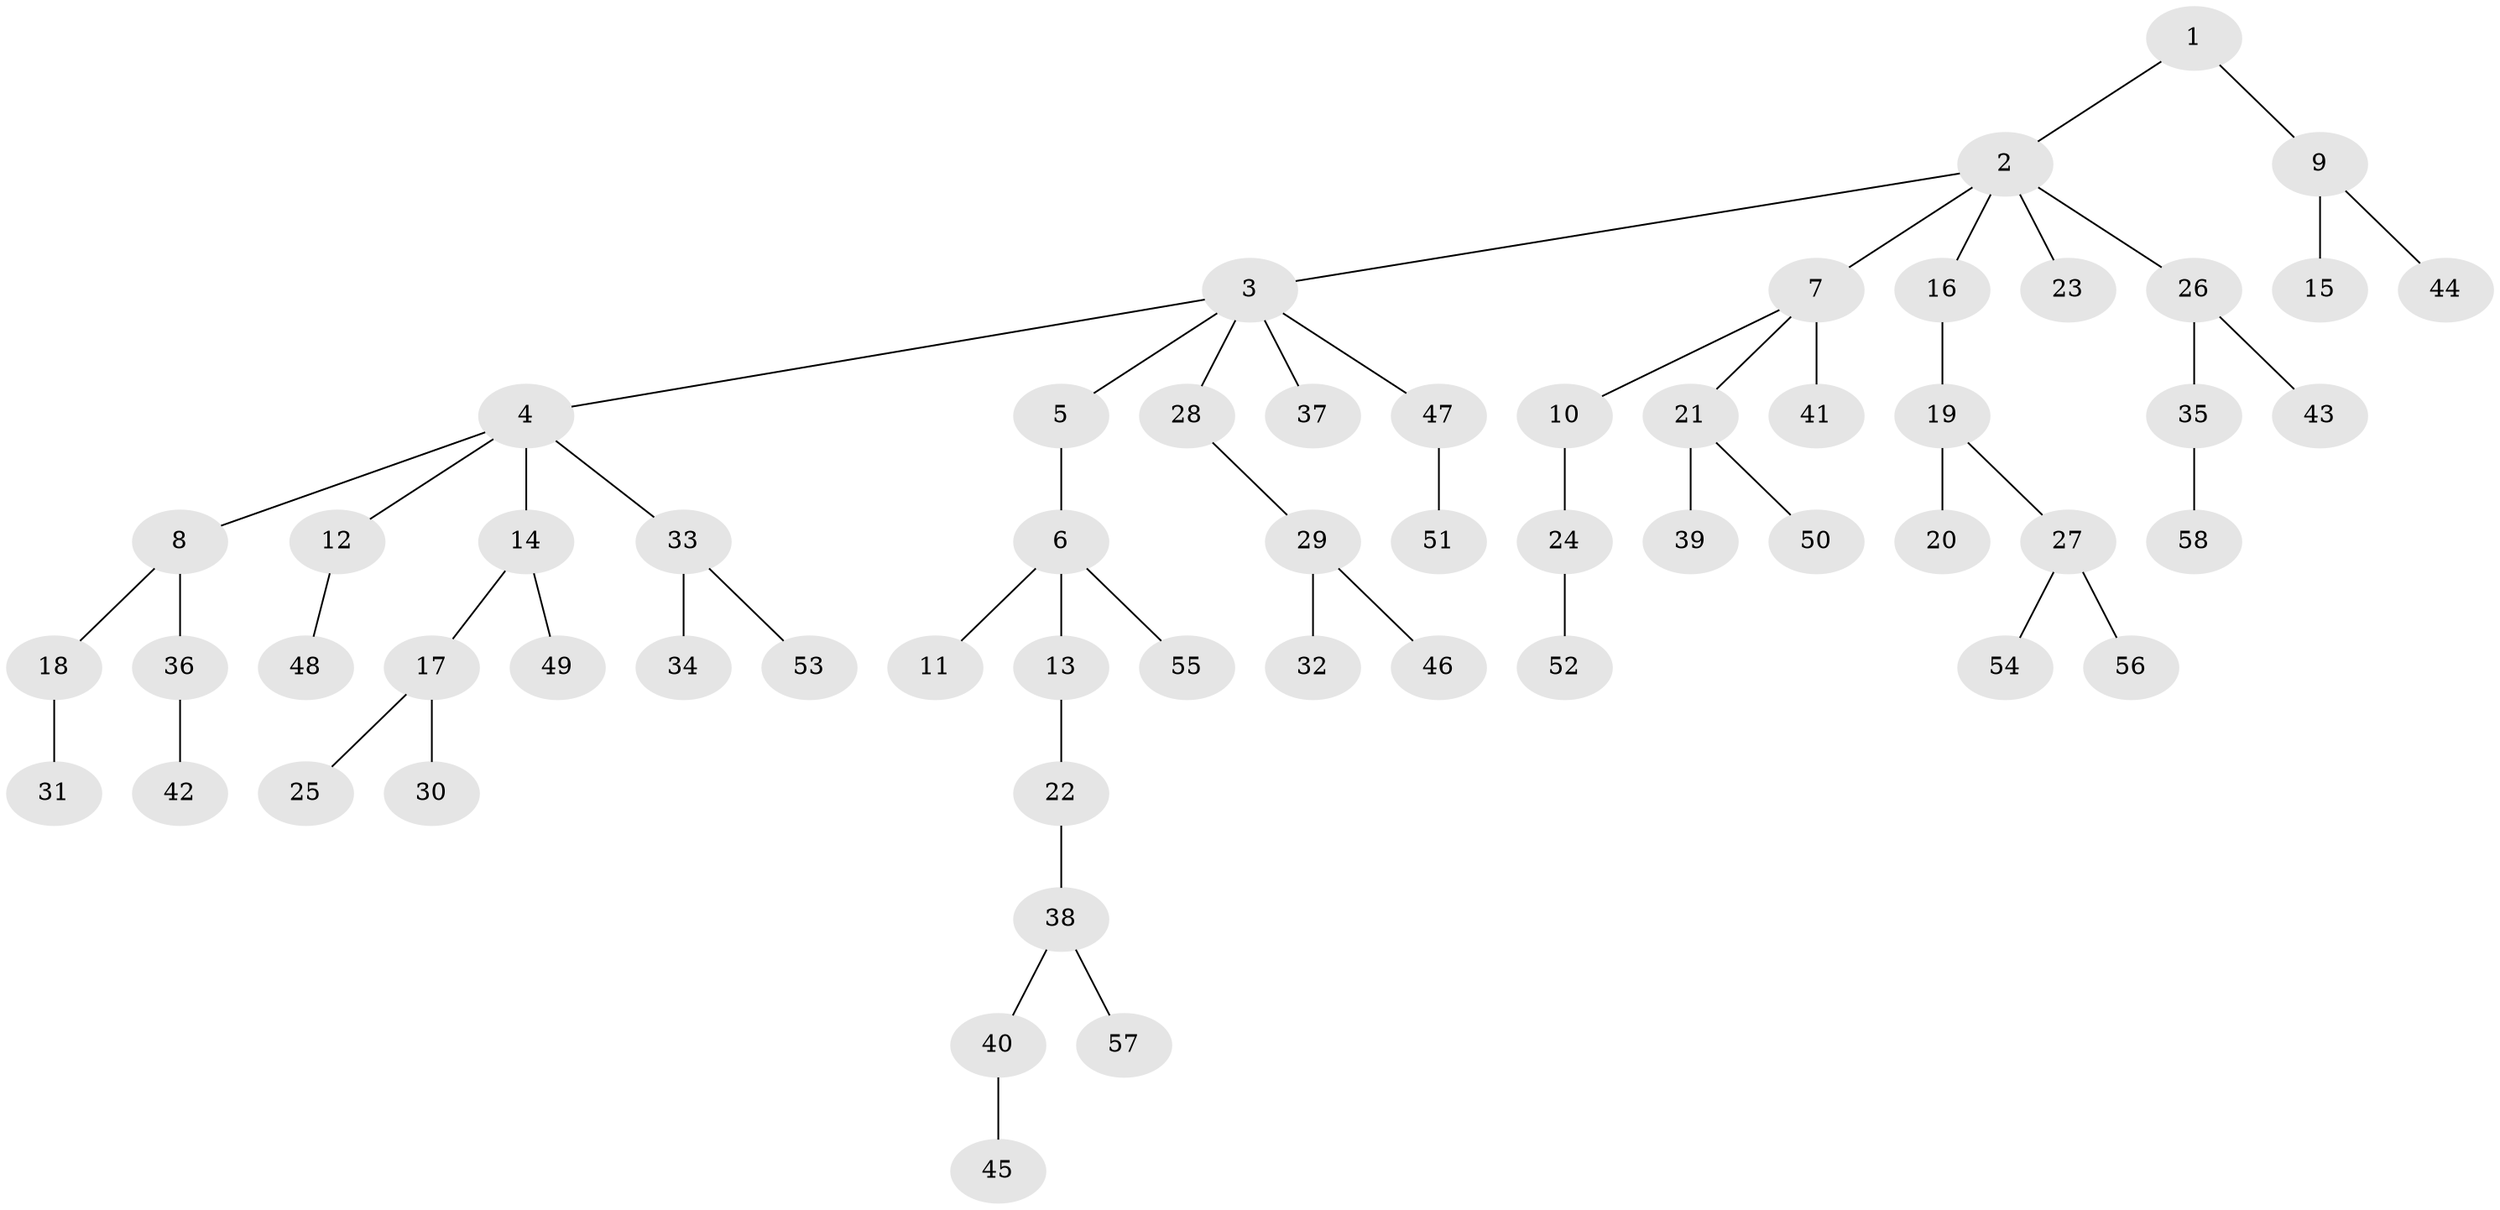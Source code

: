 // original degree distribution, {2: 0.26595744680851063, 7: 0.02127659574468085, 5: 0.031914893617021274, 4: 0.11702127659574468, 1: 0.5106382978723404, 3: 0.05319148936170213}
// Generated by graph-tools (version 1.1) at 2025/51/03/04/25 22:51:45]
// undirected, 58 vertices, 57 edges
graph export_dot {
  node [color=gray90,style=filled];
  1;
  2;
  3;
  4;
  5;
  6;
  7;
  8;
  9;
  10;
  11;
  12;
  13;
  14;
  15;
  16;
  17;
  18;
  19;
  20;
  21;
  22;
  23;
  24;
  25;
  26;
  27;
  28;
  29;
  30;
  31;
  32;
  33;
  34;
  35;
  36;
  37;
  38;
  39;
  40;
  41;
  42;
  43;
  44;
  45;
  46;
  47;
  48;
  49;
  50;
  51;
  52;
  53;
  54;
  55;
  56;
  57;
  58;
  1 -- 2 [weight=1.0];
  1 -- 9 [weight=1.0];
  2 -- 3 [weight=1.0];
  2 -- 7 [weight=1.0];
  2 -- 16 [weight=1.0];
  2 -- 23 [weight=1.0];
  2 -- 26 [weight=1.0];
  3 -- 4 [weight=1.0];
  3 -- 5 [weight=1.0];
  3 -- 28 [weight=1.0];
  3 -- 37 [weight=1.0];
  3 -- 47 [weight=1.0];
  4 -- 8 [weight=1.0];
  4 -- 12 [weight=1.0];
  4 -- 14 [weight=1.0];
  4 -- 33 [weight=1.0];
  5 -- 6 [weight=1.0];
  6 -- 11 [weight=1.0];
  6 -- 13 [weight=1.0];
  6 -- 55 [weight=1.0];
  7 -- 10 [weight=1.0];
  7 -- 21 [weight=1.0];
  7 -- 41 [weight=3.0];
  8 -- 18 [weight=1.0];
  8 -- 36 [weight=1.0];
  9 -- 15 [weight=1.0];
  9 -- 44 [weight=1.0];
  10 -- 24 [weight=1.0];
  12 -- 48 [weight=1.0];
  13 -- 22 [weight=1.0];
  14 -- 17 [weight=1.0];
  14 -- 49 [weight=1.0];
  16 -- 19 [weight=1.0];
  17 -- 25 [weight=1.0];
  17 -- 30 [weight=2.0];
  18 -- 31 [weight=1.0];
  19 -- 20 [weight=1.0];
  19 -- 27 [weight=1.0];
  21 -- 39 [weight=1.0];
  21 -- 50 [weight=1.0];
  22 -- 38 [weight=1.0];
  24 -- 52 [weight=1.0];
  26 -- 35 [weight=1.0];
  26 -- 43 [weight=1.0];
  27 -- 54 [weight=1.0];
  27 -- 56 [weight=1.0];
  28 -- 29 [weight=1.0];
  29 -- 32 [weight=1.0];
  29 -- 46 [weight=1.0];
  33 -- 34 [weight=1.0];
  33 -- 53 [weight=1.0];
  35 -- 58 [weight=1.0];
  36 -- 42 [weight=1.0];
  38 -- 40 [weight=1.0];
  38 -- 57 [weight=1.0];
  40 -- 45 [weight=1.0];
  47 -- 51 [weight=1.0];
}
